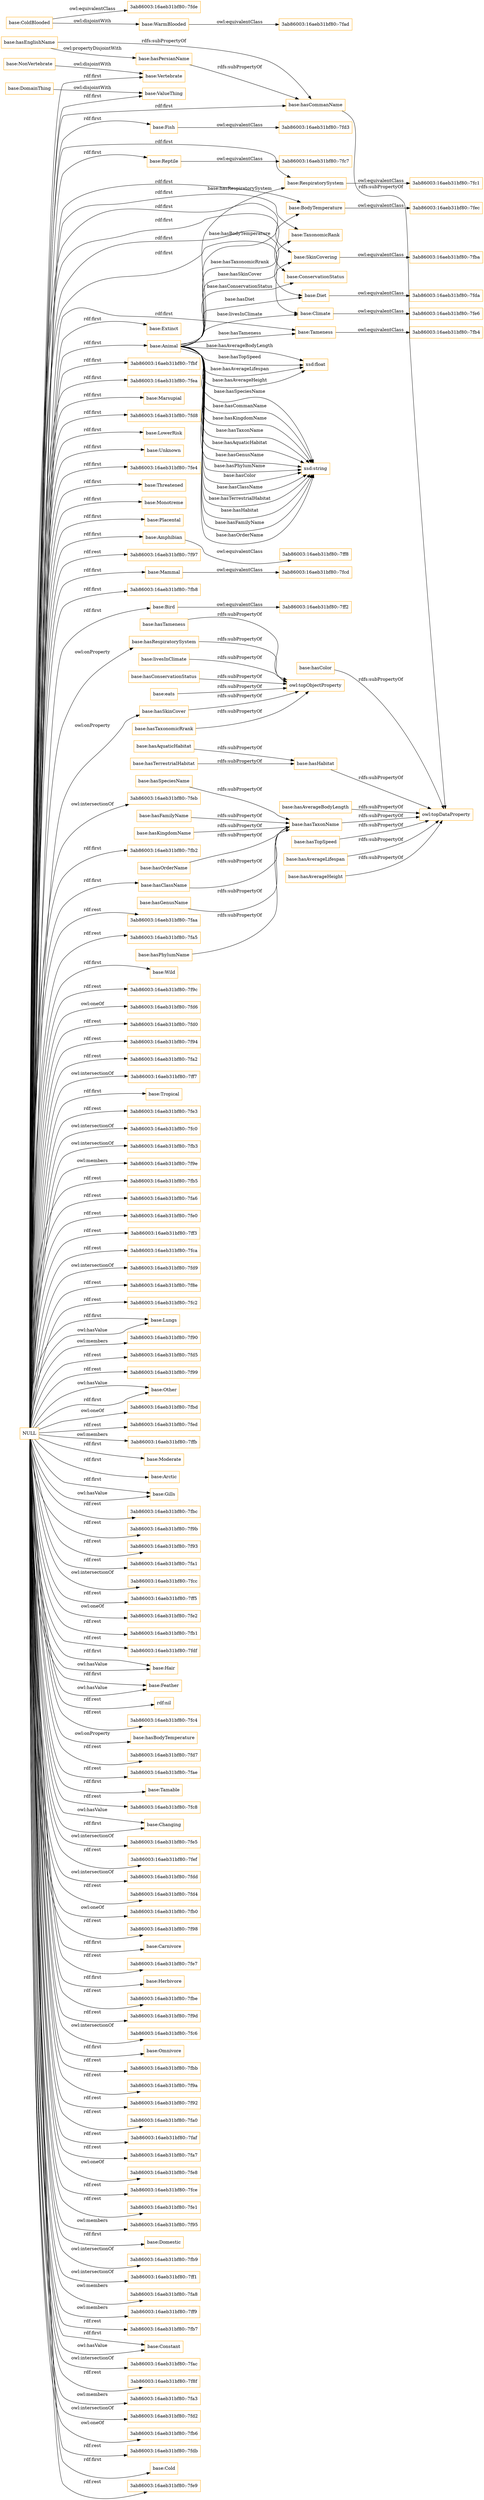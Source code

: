digraph ar2dtool_diagram { 
rankdir=LR;
size="1501"
node [shape = rectangle, color="orange"]; "base:Fish" "3ab86003:16aeb31bf80:-7fcd" "3ab86003:16aeb31bf80:-7fda" "base:Reptile" "3ab86003:16aeb31bf80:-7fe6" "3ab86003:16aeb31bf80:-7ff8" "base:Tameness" "base:Extinct" "3ab86003:16aeb31bf80:-7fc1" "3ab86003:16aeb31bf80:-7fba" "base:Amphibian" "3ab86003:16aeb31bf80:-7fbf" "base:DomainThing" "3ab86003:16aeb31bf80:-7fde" "3ab86003:16aeb31bf80:-7ff2" "3ab86003:16aeb31bf80:-7fea" "base:Marsupial" "base:RespiratorySystem" "3ab86003:16aeb31bf80:-7fd3" "base:Animal" "3ab86003:16aeb31bf80:-7fd8" "base:LowerRisk" "base:Unknown" "3ab86003:16aeb31bf80:-7fb4" "3ab86003:16aeb31bf80:-7fc7" "base:WarmBlooded" "base:TaxonomicRank" "3ab86003:16aeb31bf80:-7fe4" "3ab86003:16aeb31bf80:-7fad" "base:Threatened" "base:BodyTemperature" "base:ConservationStatus" "base:Monotreme" "base:SkinCovering" "base:Placental" "base:Mammal" "base:Vertebrate" "3ab86003:16aeb31bf80:-7fb8" "base:Bird" "3ab86003:16aeb31bf80:-7fec" "base:ColdBlooded" "base:Diet" "base:Climate" "base:NonVertebrate" "base:ValueThing" "3ab86003:16aeb31bf80:-7fb2" ; /*classes style*/
	"base:hasAverageHeight" -> "owl:topDataProperty" [ label = "rdfs:subPropertyOf" ];
	"base:hasHabitat" -> "owl:topDataProperty" [ label = "rdfs:subPropertyOf" ];
	"base:hasTaxonomicRrank" -> "owl:topObjectProperty" [ label = "rdfs:subPropertyOf" ];
	"base:Climate" -> "3ab86003:16aeb31bf80:-7fe6" [ label = "owl:equivalentClass" ];
	"base:Tameness" -> "3ab86003:16aeb31bf80:-7fb4" [ label = "owl:equivalentClass" ];
	"base:hasColor" -> "owl:topDataProperty" [ label = "rdfs:subPropertyOf" ];
	"base:hasAquaticHabitat" -> "base:hasHabitat" [ label = "rdfs:subPropertyOf" ];
	"base:hasGenusName" -> "base:hasTaxonName" [ label = "rdfs:subPropertyOf" ];
	"base:hasSkinCover" -> "owl:topObjectProperty" [ label = "rdfs:subPropertyOf" ];
	"base:NonVertebrate" -> "base:Vertebrate" [ label = "owl:disjointWith" ];
	"base:hasAverageBodyLength" -> "owl:topDataProperty" [ label = "rdfs:subPropertyOf" ];
	"base:hasPhylumName" -> "base:hasTaxonName" [ label = "rdfs:subPropertyOf" ];
	"base:ColdBlooded" -> "base:WarmBlooded" [ label = "owl:disjointWith" ];
	"base:ColdBlooded" -> "3ab86003:16aeb31bf80:-7fde" [ label = "owl:equivalentClass" ];
	"base:WarmBlooded" -> "3ab86003:16aeb31bf80:-7fad" [ label = "owl:equivalentClass" ];
	"base:hasSpeciesName" -> "base:hasTaxonName" [ label = "rdfs:subPropertyOf" ];
	"base:DomainThing" -> "base:ValueThing" [ label = "owl:disjointWith" ];
	"base:hasEnglishName" -> "base:hasPersianName" [ label = "owl:propertyDisjointWith" ];
	"base:hasEnglishName" -> "base:hasCommanName" [ label = "rdfs:subPropertyOf" ];
	"base:hasTameness" -> "owl:topObjectProperty" [ label = "rdfs:subPropertyOf" ];
	"base:Diet" -> "3ab86003:16aeb31bf80:-7fda" [ label = "owl:equivalentClass" ];
	"base:hasTopSpeed" -> "owl:topDataProperty" [ label = "rdfs:subPropertyOf" ];
	"base:hasPersianName" -> "base:hasCommanName" [ label = "rdfs:subPropertyOf" ];
	"base:hasRespiratorySystem" -> "owl:topObjectProperty" [ label = "rdfs:subPropertyOf" ];
	"base:hasFamilyName" -> "base:hasTaxonName" [ label = "rdfs:subPropertyOf" ];
	"base:BodyTemperature" -> "3ab86003:16aeb31bf80:-7fec" [ label = "owl:equivalentClass" ];
	"base:RespiratorySystem" -> "3ab86003:16aeb31bf80:-7fc1" [ label = "owl:equivalentClass" ];
	"base:Bird" -> "3ab86003:16aeb31bf80:-7ff2" [ label = "owl:equivalentClass" ];
	"NULL" -> "3ab86003:16aeb31bf80:-7fb8" [ label = "rdf:first" ];
	"NULL" -> "base:Wild" [ label = "rdf:first" ];
	"NULL" -> "base:Fish" [ label = "rdf:first" ];
	"NULL" -> "3ab86003:16aeb31bf80:-7f9c" [ label = "rdf:rest" ];
	"NULL" -> "3ab86003:16aeb31bf80:-7fd6" [ label = "owl:oneOf" ];
	"NULL" -> "3ab86003:16aeb31bf80:-7fd0" [ label = "rdf:rest" ];
	"NULL" -> "base:Diet" [ label = "rdf:first" ];
	"NULL" -> "3ab86003:16aeb31bf80:-7f94" [ label = "rdf:rest" ];
	"NULL" -> "3ab86003:16aeb31bf80:-7fa2" [ label = "rdf:rest" ];
	"NULL" -> "3ab86003:16aeb31bf80:-7ff7" [ label = "owl:intersectionOf" ];
	"NULL" -> "base:Tropical" [ label = "rdf:first" ];
	"NULL" -> "3ab86003:16aeb31bf80:-7fe3" [ label = "rdf:rest" ];
	"NULL" -> "3ab86003:16aeb31bf80:-7fc0" [ label = "owl:intersectionOf" ];
	"NULL" -> "base:Animal" [ label = "rdf:first" ];
	"NULL" -> "3ab86003:16aeb31bf80:-7fb3" [ label = "owl:intersectionOf" ];
	"NULL" -> "3ab86003:16aeb31bf80:-7f9e" [ label = "owl:members" ];
	"NULL" -> "3ab86003:16aeb31bf80:-7fb5" [ label = "rdf:rest" ];
	"NULL" -> "3ab86003:16aeb31bf80:-7fa6" [ label = "rdf:rest" ];
	"NULL" -> "3ab86003:16aeb31bf80:-7fe0" [ label = "rdf:rest" ];
	"NULL" -> "base:Vertebrate" [ label = "rdf:first" ];
	"NULL" -> "3ab86003:16aeb31bf80:-7ff3" [ label = "rdf:rest" ];
	"NULL" -> "3ab86003:16aeb31bf80:-7fca" [ label = "rdf:rest" ];
	"NULL" -> "base:RespiratorySystem" [ label = "rdf:first" ];
	"NULL" -> "3ab86003:16aeb31bf80:-7fbf" [ label = "rdf:first" ];
	"NULL" -> "3ab86003:16aeb31bf80:-7fd9" [ label = "owl:intersectionOf" ];
	"NULL" -> "base:Bird" [ label = "rdf:first" ];
	"NULL" -> "3ab86003:16aeb31bf80:-7f8e" [ label = "rdf:rest" ];
	"NULL" -> "3ab86003:16aeb31bf80:-7fc2" [ label = "rdf:rest" ];
	"NULL" -> "base:Threatened" [ label = "rdf:first" ];
	"NULL" -> "base:Lungs" [ label = "rdf:first" ];
	"NULL" -> "3ab86003:16aeb31bf80:-7f90" [ label = "owl:members" ];
	"NULL" -> "base:Reptile" [ label = "rdf:first" ];
	"NULL" -> "base:Marsupial" [ label = "rdf:first" ];
	"NULL" -> "3ab86003:16aeb31bf80:-7fd5" [ label = "rdf:rest" ];
	"NULL" -> "3ab86003:16aeb31bf80:-7f99" [ label = "rdf:rest" ];
	"NULL" -> "base:Other" [ label = "owl:hasValue" ];
	"NULL" -> "3ab86003:16aeb31bf80:-7fd8" [ label = "rdf:first" ];
	"NULL" -> "3ab86003:16aeb31bf80:-7fbd" [ label = "owl:oneOf" ];
	"NULL" -> "3ab86003:16aeb31bf80:-7fed" [ label = "rdf:rest" ];
	"NULL" -> "3ab86003:16aeb31bf80:-7ffb" [ label = "owl:members" ];
	"NULL" -> "base:Climate" [ label = "rdf:first" ];
	"NULL" -> "base:Moderate" [ label = "rdf:first" ];
	"NULL" -> "base:Arctic" [ label = "rdf:first" ];
	"NULL" -> "base:ConservationStatus" [ label = "rdf:first" ];
	"NULL" -> "base:Gills" [ label = "rdf:first" ];
	"NULL" -> "3ab86003:16aeb31bf80:-7fb2" [ label = "rdf:first" ];
	"NULL" -> "3ab86003:16aeb31bf80:-7fbc" [ label = "rdf:rest" ];
	"NULL" -> "3ab86003:16aeb31bf80:-7f9b" [ label = "rdf:rest" ];
	"NULL" -> "base:Monotreme" [ label = "rdf:first" ];
	"NULL" -> "3ab86003:16aeb31bf80:-7f93" [ label = "rdf:rest" ];
	"NULL" -> "3ab86003:16aeb31bf80:-7fa1" [ label = "rdf:rest" ];
	"NULL" -> "base:Lungs" [ label = "owl:hasValue" ];
	"NULL" -> "3ab86003:16aeb31bf80:-7fcc" [ label = "owl:intersectionOf" ];
	"NULL" -> "base:Unknown" [ label = "rdf:first" ];
	"NULL" -> "base:TaxonomicRank" [ label = "rdf:first" ];
	"NULL" -> "3ab86003:16aeb31bf80:-7ff5" [ label = "rdf:rest" ];
	"NULL" -> "3ab86003:16aeb31bf80:-7fe2" [ label = "owl:oneOf" ];
	"NULL" -> "3ab86003:16aeb31bf80:-7fb1" [ label = "rdf:rest" ];
	"NULL" -> "3ab86003:16aeb31bf80:-7fdf" [ label = "rdf:rest" ];
	"NULL" -> "base:Other" [ label = "rdf:first" ];
	"NULL" -> "base:Hair" [ label = "rdf:first" ];
	"NULL" -> "base:hasRespiratorySystem" [ label = "owl:onProperty" ];
	"NULL" -> "base:Feather" [ label = "rdf:first" ];
	"NULL" -> "base:SkinCovering" [ label = "rdf:first" ];
	"NULL" -> "rdf:nil" [ label = "rdf:rest" ];
	"NULL" -> "3ab86003:16aeb31bf80:-7fc4" [ label = "rdf:rest" ];
	"NULL" -> "3ab86003:16aeb31bf80:-7fea" [ label = "rdf:first" ];
	"NULL" -> "base:hasSkinCover" [ label = "owl:onProperty" ];
	"NULL" -> "base:Placental" [ label = "rdf:first" ];
	"NULL" -> "base:hasBodyTemperature" [ label = "owl:onProperty" ];
	"NULL" -> "3ab86003:16aeb31bf80:-7fd7" [ label = "rdf:rest" ];
	"NULL" -> "base:hasCommanName" [ label = "rdf:first" ];
	"NULL" -> "3ab86003:16aeb31bf80:-7fae" [ label = "rdf:rest" ];
	"NULL" -> "base:Hair" [ label = "owl:hasValue" ];
	"NULL" -> "base:Tamable" [ label = "rdf:first" ];
	"NULL" -> "3ab86003:16aeb31bf80:-7fc8" [ label = "rdf:rest" ];
	"NULL" -> "base:Changing" [ label = "owl:hasValue" ];
	"NULL" -> "3ab86003:16aeb31bf80:-7fe5" [ label = "owl:intersectionOf" ];
	"NULL" -> "3ab86003:16aeb31bf80:-7fef" [ label = "rdf:rest" ];
	"NULL" -> "3ab86003:16aeb31bf80:-7fdd" [ label = "owl:intersectionOf" ];
	"NULL" -> "3ab86003:16aeb31bf80:-7fd4" [ label = "rdf:rest" ];
	"NULL" -> "3ab86003:16aeb31bf80:-7fb0" [ label = "owl:oneOf" ];
	"NULL" -> "3ab86003:16aeb31bf80:-7f98" [ label = "rdf:rest" ];
	"NULL" -> "base:Carnivore" [ label = "rdf:first" ];
	"NULL" -> "3ab86003:16aeb31bf80:-7fe7" [ label = "rdf:rest" ];
	"NULL" -> "base:Herbivore" [ label = "rdf:first" ];
	"NULL" -> "3ab86003:16aeb31bf80:-7fbe" [ label = "rdf:rest" ];
	"NULL" -> "base:Mammal" [ label = "rdf:first" ];
	"NULL" -> "3ab86003:16aeb31bf80:-7f9d" [ label = "rdf:rest" ];
	"NULL" -> "3ab86003:16aeb31bf80:-7fc6" [ label = "owl:intersectionOf" ];
	"NULL" -> "base:BodyTemperature" [ label = "rdf:first" ];
	"NULL" -> "base:Omnivore" [ label = "rdf:first" ];
	"NULL" -> "base:Changing" [ label = "rdf:first" ];
	"NULL" -> "3ab86003:16aeb31bf80:-7fbb" [ label = "rdf:rest" ];
	"NULL" -> "3ab86003:16aeb31bf80:-7f9a" [ label = "rdf:rest" ];
	"NULL" -> "3ab86003:16aeb31bf80:-7f92" [ label = "rdf:rest" ];
	"NULL" -> "base:Feather" [ label = "owl:hasValue" ];
	"NULL" -> "3ab86003:16aeb31bf80:-7fa0" [ label = "rdf:rest" ];
	"NULL" -> "3ab86003:16aeb31bf80:-7faf" [ label = "rdf:rest" ];
	"NULL" -> "3ab86003:16aeb31bf80:-7fa7" [ label = "rdf:rest" ];
	"NULL" -> "3ab86003:16aeb31bf80:-7fe8" [ label = "owl:oneOf" ];
	"NULL" -> "3ab86003:16aeb31bf80:-7fce" [ label = "rdf:rest" ];
	"NULL" -> "3ab86003:16aeb31bf80:-7fe1" [ label = "rdf:rest" ];
	"NULL" -> "base:hasClassName" [ label = "rdf:first" ];
	"NULL" -> "3ab86003:16aeb31bf80:-7f95" [ label = "owl:members" ];
	"NULL" -> "base:Domestic" [ label = "rdf:first" ];
	"NULL" -> "3ab86003:16aeb31bf80:-7fb9" [ label = "owl:intersectionOf" ];
	"NULL" -> "base:Extinct" [ label = "rdf:first" ];
	"NULL" -> "3ab86003:16aeb31bf80:-7ff1" [ label = "owl:intersectionOf" ];
	"NULL" -> "base:ValueThing" [ label = "rdf:first" ];
	"NULL" -> "3ab86003:16aeb31bf80:-7fa8" [ label = "owl:members" ];
	"NULL" -> "3ab86003:16aeb31bf80:-7fe4" [ label = "rdf:first" ];
	"NULL" -> "3ab86003:16aeb31bf80:-7ff9" [ label = "owl:members" ];
	"NULL" -> "3ab86003:16aeb31bf80:-7fb7" [ label = "rdf:rest" ];
	"NULL" -> "base:Constant" [ label = "rdf:first" ];
	"NULL" -> "3ab86003:16aeb31bf80:-7fac" [ label = "owl:intersectionOf" ];
	"NULL" -> "3ab86003:16aeb31bf80:-7f8f" [ label = "rdf:rest" ];
	"NULL" -> "3ab86003:16aeb31bf80:-7fa3" [ label = "owl:members" ];
	"NULL" -> "base:LowerRisk" [ label = "rdf:first" ];
	"NULL" -> "3ab86003:16aeb31bf80:-7fd2" [ label = "owl:intersectionOf" ];
	"NULL" -> "3ab86003:16aeb31bf80:-7fb6" [ label = "owl:oneOf" ];
	"NULL" -> "3ab86003:16aeb31bf80:-7fdb" [ label = "rdf:rest" ];
	"NULL" -> "base:Tameness" [ label = "rdf:first" ];
	"NULL" -> "base:Cold" [ label = "rdf:first" ];
	"NULL" -> "base:Constant" [ label = "owl:hasValue" ];
	"NULL" -> "base:Gills" [ label = "owl:hasValue" ];
	"NULL" -> "base:Amphibian" [ label = "rdf:first" ];
	"NULL" -> "3ab86003:16aeb31bf80:-7fe9" [ label = "rdf:rest" ];
	"NULL" -> "3ab86003:16aeb31bf80:-7f97" [ label = "rdf:rest" ];
	"NULL" -> "3ab86003:16aeb31bf80:-7feb" [ label = "owl:intersectionOf" ];
	"NULL" -> "3ab86003:16aeb31bf80:-7faa" [ label = "rdf:rest" ];
	"NULL" -> "3ab86003:16aeb31bf80:-7fa5" [ label = "rdf:rest" ];
	"base:hasKingdomName" -> "base:hasTaxonName" [ label = "rdfs:subPropertyOf" ];
	"base:hasClassName" -> "base:hasTaxonName" [ label = "rdfs:subPropertyOf" ];
	"base:hasTaxonName" -> "owl:topDataProperty" [ label = "rdfs:subPropertyOf" ];
	"base:Reptile" -> "3ab86003:16aeb31bf80:-7fc7" [ label = "owl:equivalentClass" ];
	"base:SkinCovering" -> "3ab86003:16aeb31bf80:-7fba" [ label = "owl:equivalentClass" ];
	"base:hasAverageLifespan" -> "owl:topDataProperty" [ label = "rdfs:subPropertyOf" ];
	"base:hasTerrestrialHabitat" -> "base:hasHabitat" [ label = "rdfs:subPropertyOf" ];
	"base:hasOrderName" -> "base:hasTaxonName" [ label = "rdfs:subPropertyOf" ];
	"base:hasCommanName" -> "owl:topDataProperty" [ label = "rdfs:subPropertyOf" ];
	"base:Mammal" -> "3ab86003:16aeb31bf80:-7fcd" [ label = "owl:equivalentClass" ];
	"base:livesInClimate" -> "owl:topObjectProperty" [ label = "rdfs:subPropertyOf" ];
	"base:Amphibian" -> "3ab86003:16aeb31bf80:-7ff8" [ label = "owl:equivalentClass" ];
	"base:hasConservationStatus" -> "owl:topObjectProperty" [ label = "rdfs:subPropertyOf" ];
	"base:eats" -> "owl:topObjectProperty" [ label = "rdfs:subPropertyOf" ];
	"base:Fish" -> "3ab86003:16aeb31bf80:-7fd3" [ label = "owl:equivalentClass" ];
	"base:Animal" -> "xsd:string" [ label = "base:hasPhylumName" ];
	"base:Animal" -> "xsd:string" [ label = "base:hasColor" ];
	"base:Animal" -> "base:Tameness" [ label = "base:hasTameness" ];
	"base:Animal" -> "base:RespiratorySystem" [ label = "base:hasRespiratorySystem" ];
	"base:Animal" -> "xsd:string" [ label = "base:hasClassName" ];
	"base:Animal" -> "base:ConservationStatus" [ label = "base:hasConservationStatus" ];
	"base:Animal" -> "xsd:string" [ label = "base:hasTerrestrialHabitat" ];
	"base:Animal" -> "xsd:string" [ label = "base:hasHabitat" ];
	"base:Animal" -> "base:SkinCovering" [ label = "base:hasSkinCover" ];
	"base:Animal" -> "xsd:string" [ label = "base:hasFamilyName" ];
	"base:Animal" -> "xsd:string" [ label = "base:hasOrderName" ];
	"base:Animal" -> "xsd:string" [ label = "base:hasSpeciesName" ];
	"base:Animal" -> "base:BodyTemperature" [ label = "base:hasBodyTemperature" ];
	"base:Animal" -> "base:Climate" [ label = "base:livesInClimate" ];
	"base:Animal" -> "base:TaxonomicRank" [ label = "base:hasTaxonomicRrank" ];
	"base:Animal" -> "xsd:string" [ label = "base:hasCommanName" ];
	"base:Animal" -> "base:Diet" [ label = "base:hasDiet" ];
	"base:Animal" -> "xsd:string" [ label = "base:hasKingdomName" ];
	"base:Animal" -> "xsd:string" [ label = "base:hasTaxonName" ];
	"base:Animal" -> "xsd:string" [ label = "base:hasAquaticHabitat" ];
	"base:Animal" -> "xsd:float" [ label = "base:hasAverageBodyLength" ];
	"base:Animal" -> "xsd:string" [ label = "base:hasGenusName" ];
	"base:Animal" -> "xsd:float" [ label = "base:hasTopSpeed" ];
	"base:Animal" -> "xsd:float" [ label = "base:hasAverageLifespan" ];
	"base:Animal" -> "xsd:float" [ label = "base:hasAverageHeight" ];

}
